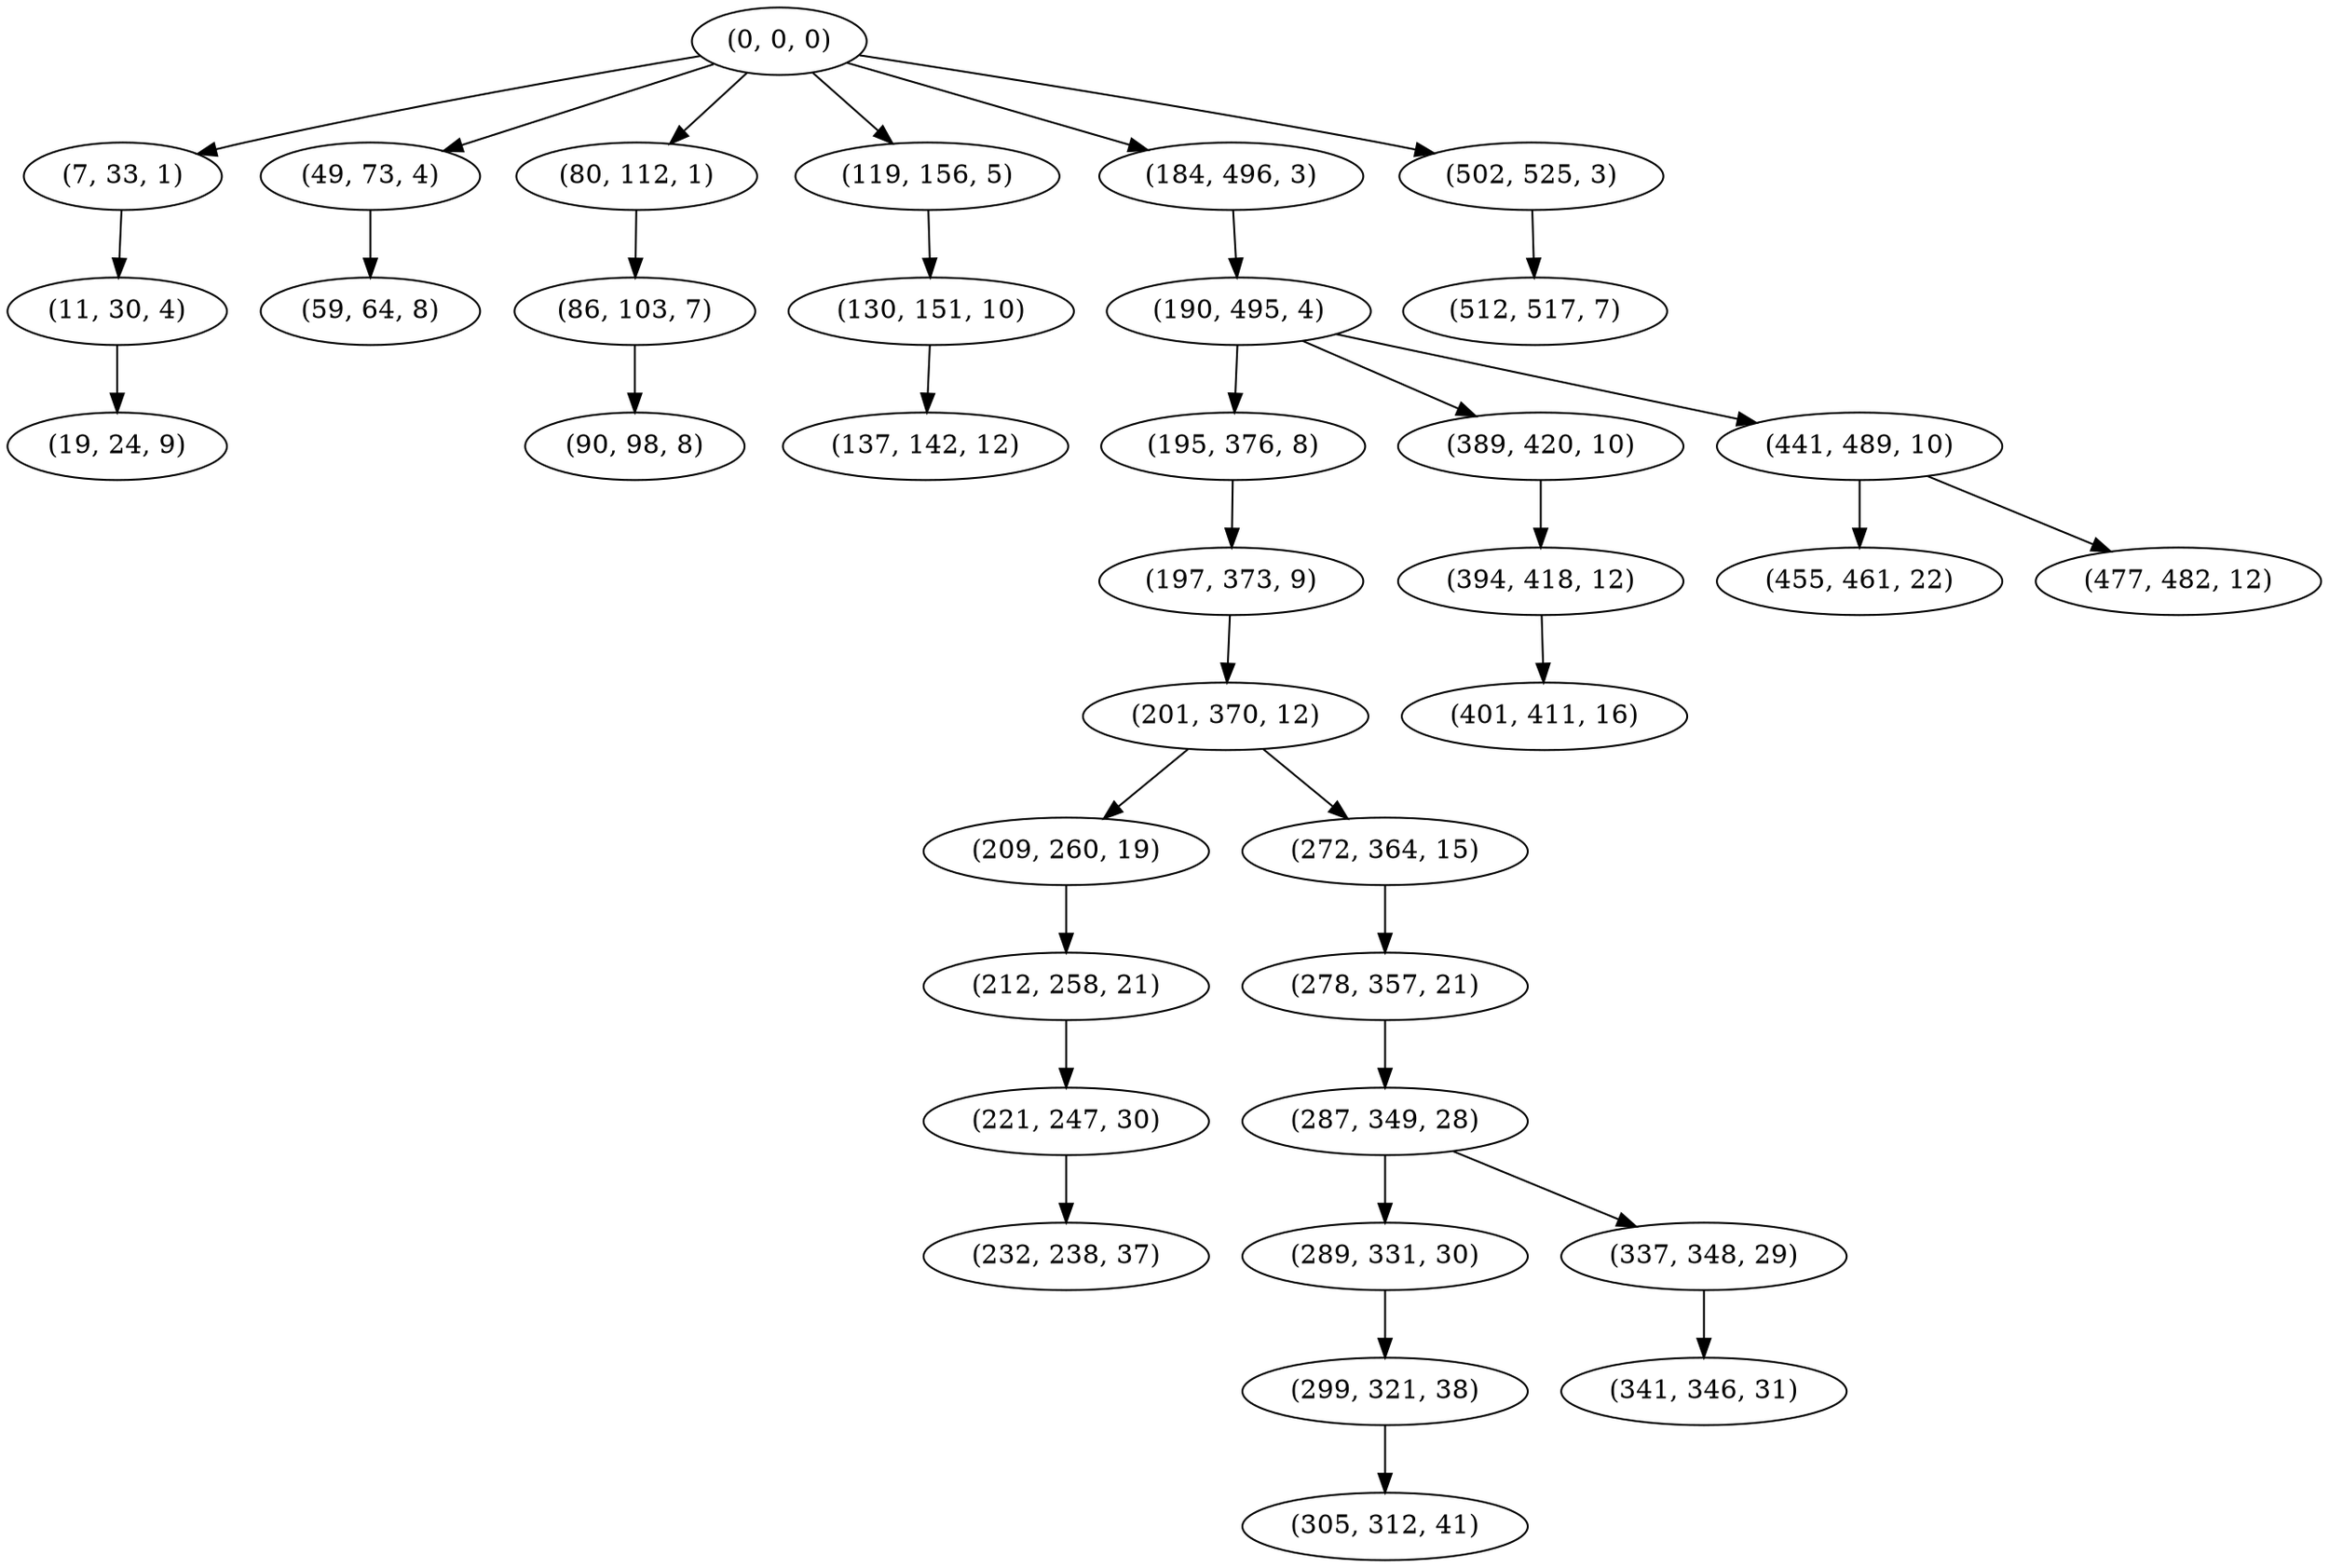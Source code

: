 digraph tree {
    "(0, 0, 0)";
    "(7, 33, 1)";
    "(11, 30, 4)";
    "(19, 24, 9)";
    "(49, 73, 4)";
    "(59, 64, 8)";
    "(80, 112, 1)";
    "(86, 103, 7)";
    "(90, 98, 8)";
    "(119, 156, 5)";
    "(130, 151, 10)";
    "(137, 142, 12)";
    "(184, 496, 3)";
    "(190, 495, 4)";
    "(195, 376, 8)";
    "(197, 373, 9)";
    "(201, 370, 12)";
    "(209, 260, 19)";
    "(212, 258, 21)";
    "(221, 247, 30)";
    "(232, 238, 37)";
    "(272, 364, 15)";
    "(278, 357, 21)";
    "(287, 349, 28)";
    "(289, 331, 30)";
    "(299, 321, 38)";
    "(305, 312, 41)";
    "(337, 348, 29)";
    "(341, 346, 31)";
    "(389, 420, 10)";
    "(394, 418, 12)";
    "(401, 411, 16)";
    "(441, 489, 10)";
    "(455, 461, 22)";
    "(477, 482, 12)";
    "(502, 525, 3)";
    "(512, 517, 7)";
    "(0, 0, 0)" -> "(7, 33, 1)";
    "(0, 0, 0)" -> "(49, 73, 4)";
    "(0, 0, 0)" -> "(80, 112, 1)";
    "(0, 0, 0)" -> "(119, 156, 5)";
    "(0, 0, 0)" -> "(184, 496, 3)";
    "(0, 0, 0)" -> "(502, 525, 3)";
    "(7, 33, 1)" -> "(11, 30, 4)";
    "(11, 30, 4)" -> "(19, 24, 9)";
    "(49, 73, 4)" -> "(59, 64, 8)";
    "(80, 112, 1)" -> "(86, 103, 7)";
    "(86, 103, 7)" -> "(90, 98, 8)";
    "(119, 156, 5)" -> "(130, 151, 10)";
    "(130, 151, 10)" -> "(137, 142, 12)";
    "(184, 496, 3)" -> "(190, 495, 4)";
    "(190, 495, 4)" -> "(195, 376, 8)";
    "(190, 495, 4)" -> "(389, 420, 10)";
    "(190, 495, 4)" -> "(441, 489, 10)";
    "(195, 376, 8)" -> "(197, 373, 9)";
    "(197, 373, 9)" -> "(201, 370, 12)";
    "(201, 370, 12)" -> "(209, 260, 19)";
    "(201, 370, 12)" -> "(272, 364, 15)";
    "(209, 260, 19)" -> "(212, 258, 21)";
    "(212, 258, 21)" -> "(221, 247, 30)";
    "(221, 247, 30)" -> "(232, 238, 37)";
    "(272, 364, 15)" -> "(278, 357, 21)";
    "(278, 357, 21)" -> "(287, 349, 28)";
    "(287, 349, 28)" -> "(289, 331, 30)";
    "(287, 349, 28)" -> "(337, 348, 29)";
    "(289, 331, 30)" -> "(299, 321, 38)";
    "(299, 321, 38)" -> "(305, 312, 41)";
    "(337, 348, 29)" -> "(341, 346, 31)";
    "(389, 420, 10)" -> "(394, 418, 12)";
    "(394, 418, 12)" -> "(401, 411, 16)";
    "(441, 489, 10)" -> "(455, 461, 22)";
    "(441, 489, 10)" -> "(477, 482, 12)";
    "(502, 525, 3)" -> "(512, 517, 7)";
}

